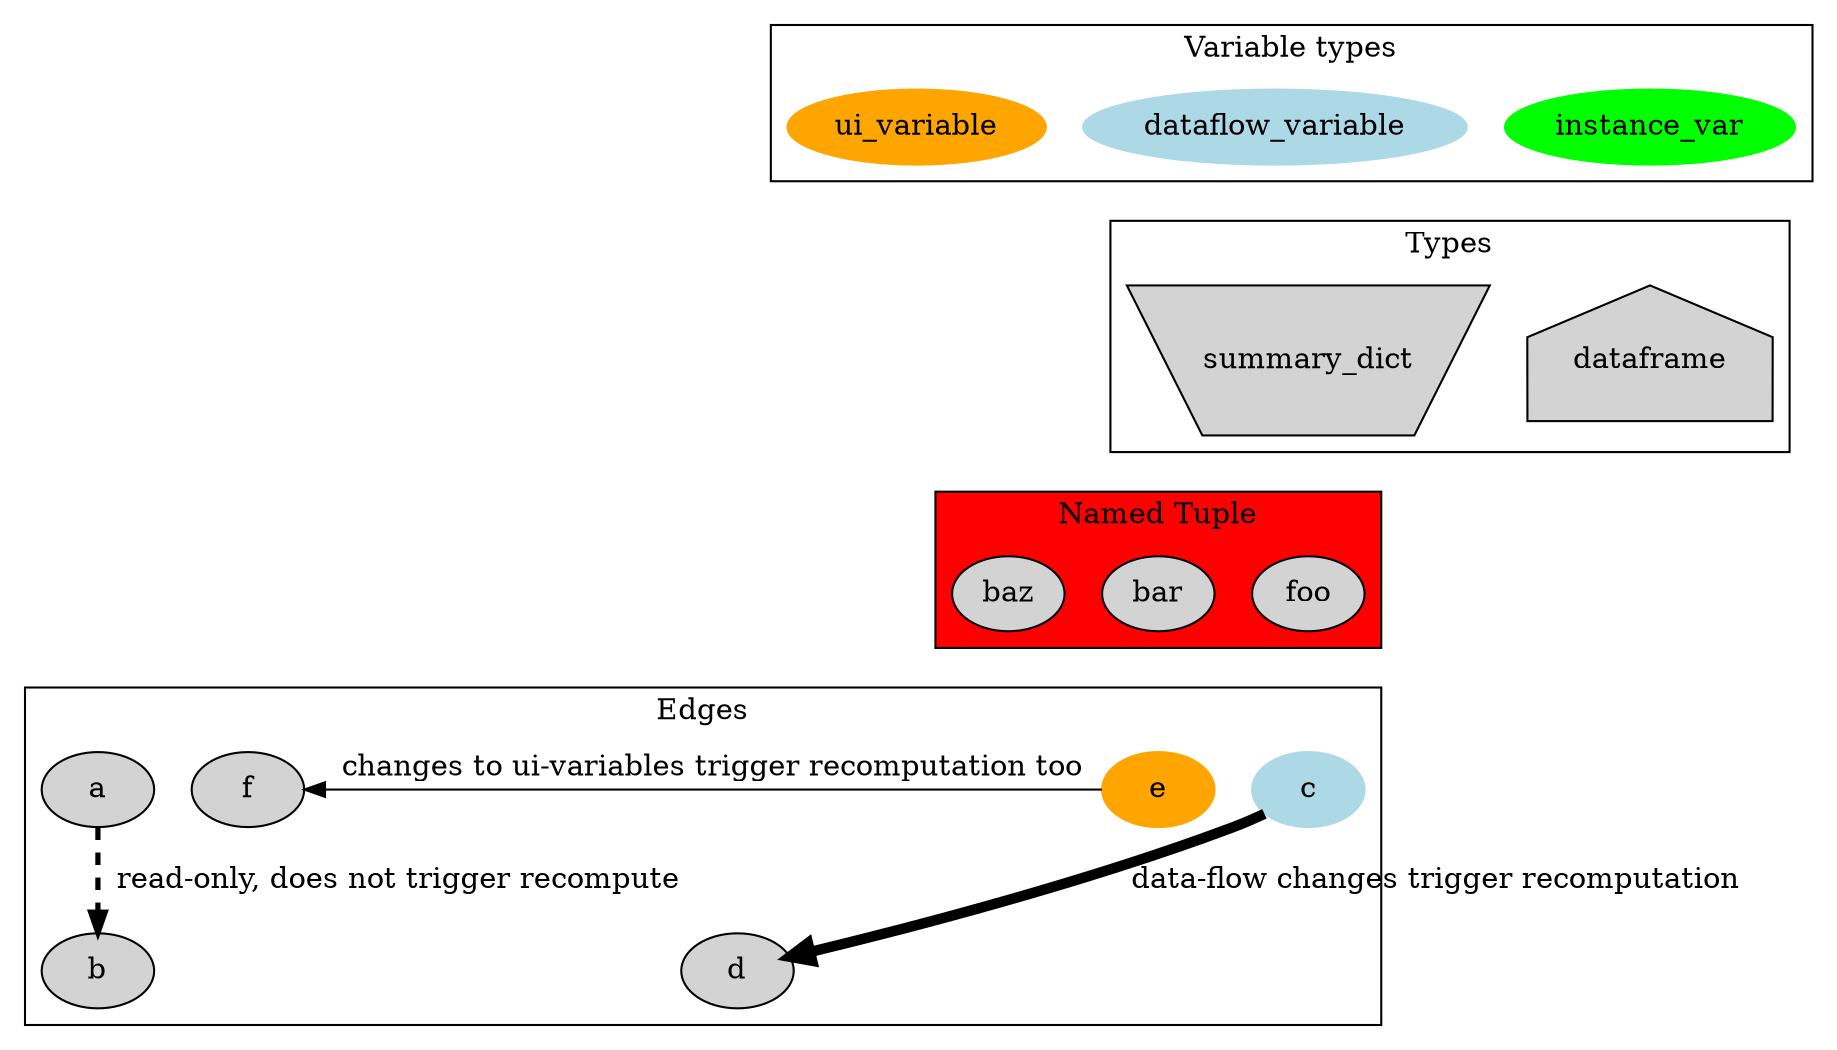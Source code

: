 digraph g {
    compound=true;
	ratio = fill;
	k=.8
	node [style=filled];
	
subgraph cluster_variables {
    label="Variable types";
    instance_var [color="green";]
    dataflow_variable [color="lightblue"]
    ui_variable [color="orange"];
    }
    instance_var -> dataframe [fconstraint=false style="invis" weight=10]


subgraph cluster_types {
    label="Types";
    dataframe [shape="house" height=1 width=.5];
    summary_dict [shape="invtrapezium" height=1 width=.5];
}

summary_dict -> foo [fconstraint=false  style="invis"]

subgraph cluster_blah {
    label="Named Tuple";
    fillcolor="red";
    style=filled;
    foo 
    bar
    baz 
    }

	foo -> c [ style="invis"]


subgraph cluster_edges {
    label="Edges";
    c -> d  [penwidth = 5; 
        label="  data-flow changes trigger recomputation" ];

    e -> f [ constraint=false 
        label="  changes to ui-variables trigger recomputation too" ]

    a -> b  [ style="dashed" penwidth=2.5
        label="  read-only, does not trigger recompute"];
    e [color="orange"];
    c [color="lightblue"]
    }

}



